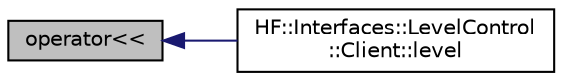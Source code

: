 digraph "operator&lt;&lt;"
{
  edge [fontname="Helvetica",fontsize="10",labelfontname="Helvetica",labelfontsize="10"];
  node [fontname="Helvetica",fontsize="10",shape=record];
  rankdir="LR";
  Node5 [label="operator\<\<",height=0.2,width=0.4,color="black", fillcolor="grey75", style="filled", fontcolor="black"];
  Node5 -> Node6 [dir="back",color="midnightblue",fontsize="10",style="solid",fontname="Helvetica"];
  Node6 [label="HF::Interfaces::LevelControl\l::Client::level",height=0.2,width=0.4,color="black", fillcolor="white", style="filled",URL="$classHF_1_1Interfaces_1_1LevelControl_1_1Client.html#ad847af355976c3c4c45310b6148dd3f9",tooltip="Send a SET_LEVEL_CMD to broadcast network address to set the level at new_level. "];
}
